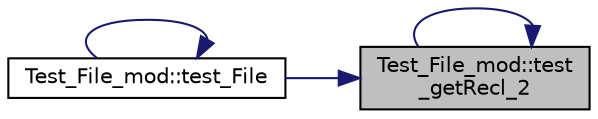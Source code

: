 digraph "Test_File_mod::test_getRecl_2"
{
 // LATEX_PDF_SIZE
  edge [fontname="Helvetica",fontsize="10",labelfontname="Helvetica",labelfontsize="10"];
  node [fontname="Helvetica",fontsize="10",shape=record];
  rankdir="RL";
  Node1 [label="Test_File_mod::test\l_getRecl_2",height=0.2,width=0.4,color="black", fillcolor="grey75", style="filled", fontcolor="black",tooltip="At least one of the two identifiers (unit or file) must be present."];
  Node1 -> Node2 [dir="back",color="midnightblue",fontsize="10",style="solid"];
  Node2 [label="Test_File_mod::test_File",height=0.2,width=0.4,color="black", fillcolor="white", style="filled",URL="$namespaceTest__File__mod.html#ad6243957e6e404e9749db50a2979b90c",tooltip=" "];
  Node2 -> Node2 [dir="back",color="midnightblue",fontsize="10",style="solid"];
  Node1 -> Node1 [dir="back",color="midnightblue",fontsize="10",style="solid"];
}
